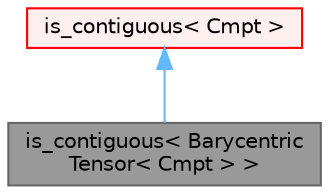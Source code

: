 digraph "is_contiguous&lt; BarycentricTensor&lt; Cmpt &gt; &gt;"
{
 // LATEX_PDF_SIZE
  bgcolor="transparent";
  edge [fontname=Helvetica,fontsize=10,labelfontname=Helvetica,labelfontsize=10];
  node [fontname=Helvetica,fontsize=10,shape=box,height=0.2,width=0.4];
  Node1 [id="Node000001",label="is_contiguous\< Barycentric\lTensor\< Cmpt \> \>",height=0.2,width=0.4,color="gray40", fillcolor="grey60", style="filled", fontcolor="black",tooltip=" "];
  Node2 -> Node1 [id="edge1_Node000001_Node000002",dir="back",color="steelblue1",style="solid",tooltip=" "];
  Node2 [id="Node000002",label="is_contiguous\< Cmpt \>",height=0.2,width=0.4,color="red", fillcolor="#FFF0F0", style="filled",URL="$structFoam_1_1is__contiguous.html",tooltip=" "];
}
